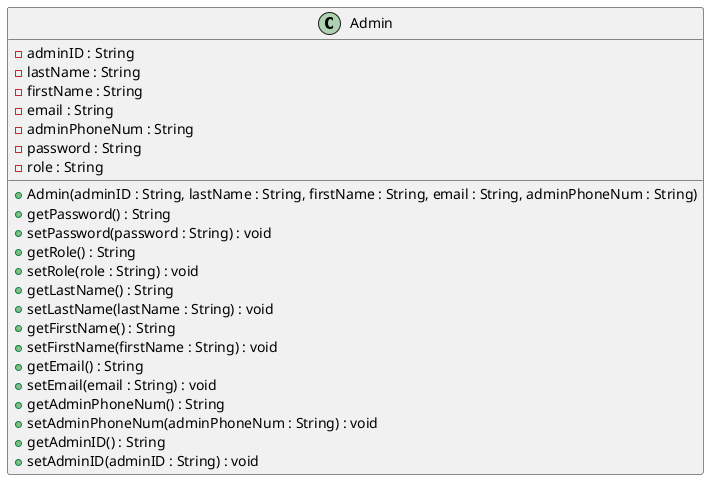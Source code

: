 
@startuml
class Admin {
    - adminID : String
    - lastName : String
    - firstName : String
    - email : String
    - adminPhoneNum : String
    - password : String
    - role : String

    + Admin(adminID : String, lastName : String, firstName : String, email : String, adminPhoneNum : String)
    + getPassword() : String
    + setPassword(password : String) : void
    + getRole() : String
    + setRole(role : String) : void
    + getLastName() : String
    + setLastName(lastName : String) : void
    + getFirstName() : String
    + setFirstName(firstName : String) : void
    + getEmail() : String
    + setEmail(email : String) : void
    + getAdminPhoneNum() : String
    + setAdminPhoneNum(adminPhoneNum : String) : void
    + getAdminID() : String
    + setAdminID(adminID : String) : void
}

@enduml
